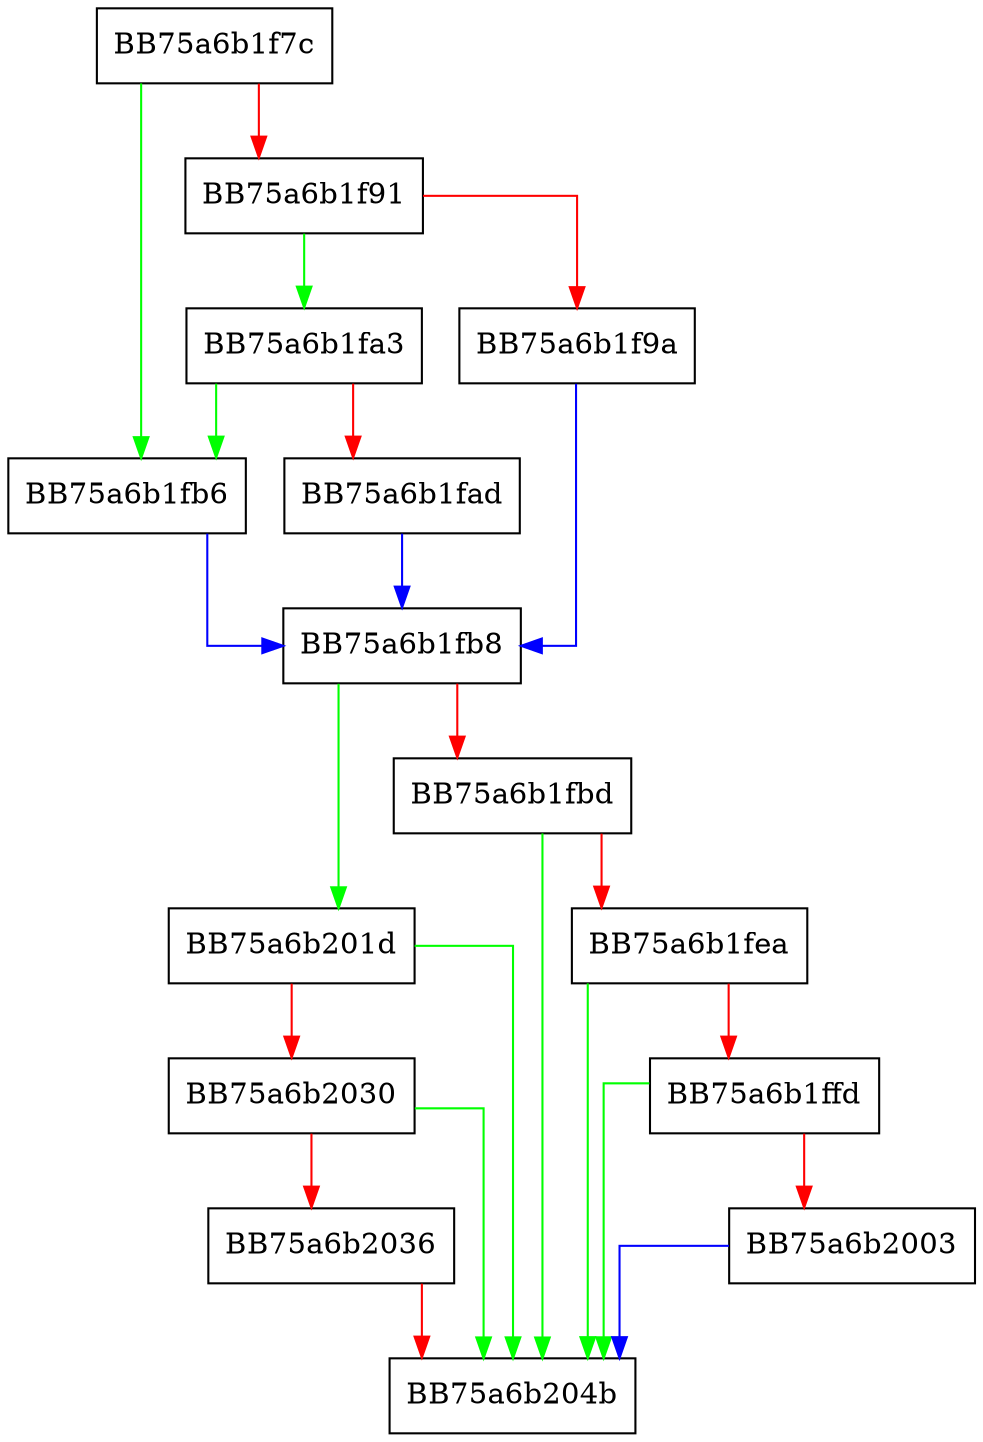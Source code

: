 digraph Release {
  node [shape="box"];
  graph [splines=ortho];
  BB75a6b1f7c -> BB75a6b1fb6 [color="green"];
  BB75a6b1f7c -> BB75a6b1f91 [color="red"];
  BB75a6b1f91 -> BB75a6b1fa3 [color="green"];
  BB75a6b1f91 -> BB75a6b1f9a [color="red"];
  BB75a6b1f9a -> BB75a6b1fb8 [color="blue"];
  BB75a6b1fa3 -> BB75a6b1fb6 [color="green"];
  BB75a6b1fa3 -> BB75a6b1fad [color="red"];
  BB75a6b1fad -> BB75a6b1fb8 [color="blue"];
  BB75a6b1fb6 -> BB75a6b1fb8 [color="blue"];
  BB75a6b1fb8 -> BB75a6b201d [color="green"];
  BB75a6b1fb8 -> BB75a6b1fbd [color="red"];
  BB75a6b1fbd -> BB75a6b204b [color="green"];
  BB75a6b1fbd -> BB75a6b1fea [color="red"];
  BB75a6b1fea -> BB75a6b204b [color="green"];
  BB75a6b1fea -> BB75a6b1ffd [color="red"];
  BB75a6b1ffd -> BB75a6b204b [color="green"];
  BB75a6b1ffd -> BB75a6b2003 [color="red"];
  BB75a6b2003 -> BB75a6b204b [color="blue"];
  BB75a6b201d -> BB75a6b204b [color="green"];
  BB75a6b201d -> BB75a6b2030 [color="red"];
  BB75a6b2030 -> BB75a6b204b [color="green"];
  BB75a6b2030 -> BB75a6b2036 [color="red"];
  BB75a6b2036 -> BB75a6b204b [color="red"];
}